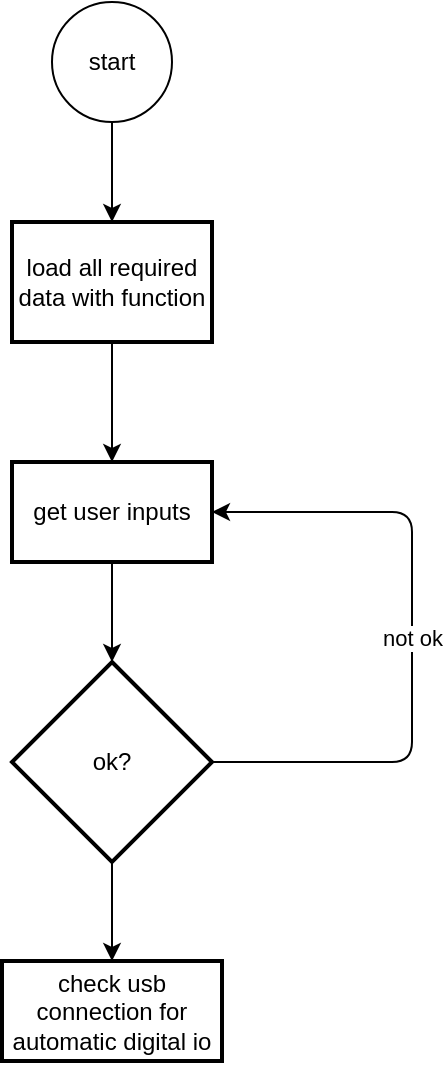 <mxfile version="14.8.1" type="github">
  <diagram id="z8RYeGYIjc0KMRlBRthc" name="Page-1">
    <mxGraphModel dx="1422" dy="882" grid="1" gridSize="10" guides="1" tooltips="1" connect="1" arrows="1" fold="1" page="1" pageScale="1" pageWidth="827" pageHeight="1169" math="0" shadow="0">
      <root>
        <mxCell id="0" />
        <mxCell id="1" parent="0" />
        <mxCell id="ofNI_tSjx9QzNaKV6KWY-3" style="edgeStyle=orthogonalEdgeStyle;orthogonalLoop=1;jettySize=auto;html=1;entryX=0.5;entryY=0;entryDx=0;entryDy=0;" edge="1" parent="1" source="ofNI_tSjx9QzNaKV6KWY-1" target="ofNI_tSjx9QzNaKV6KWY-2">
          <mxGeometry relative="1" as="geometry" />
        </mxCell>
        <mxCell id="ofNI_tSjx9QzNaKV6KWY-1" value="start" style="ellipse;whiteSpace=wrap;html=1;aspect=fixed;" vertex="1" parent="1">
          <mxGeometry x="350" y="80" width="60" height="60" as="geometry" />
        </mxCell>
        <mxCell id="ofNI_tSjx9QzNaKV6KWY-13" style="edgeStyle=orthogonalEdgeStyle;orthogonalLoop=1;jettySize=auto;html=1;entryX=0.5;entryY=0;entryDx=0;entryDy=0;" edge="1" parent="1" source="ofNI_tSjx9QzNaKV6KWY-2" target="ofNI_tSjx9QzNaKV6KWY-10">
          <mxGeometry relative="1" as="geometry" />
        </mxCell>
        <mxCell id="ofNI_tSjx9QzNaKV6KWY-2" value="load all required data with function" style="whiteSpace=wrap;html=1;absoluteArcSize=1;arcSize=14;strokeWidth=2;" vertex="1" parent="1">
          <mxGeometry x="330" y="190" width="100" height="60" as="geometry" />
        </mxCell>
        <mxCell id="ofNI_tSjx9QzNaKV6KWY-15" style="edgeStyle=orthogonalEdgeStyle;orthogonalLoop=1;jettySize=auto;html=1;entryX=0.5;entryY=0;entryDx=0;entryDy=0;entryPerimeter=0;" edge="1" parent="1" source="ofNI_tSjx9QzNaKV6KWY-10" target="ofNI_tSjx9QzNaKV6KWY-14">
          <mxGeometry relative="1" as="geometry" />
        </mxCell>
        <mxCell id="ofNI_tSjx9QzNaKV6KWY-10" value="get user inputs" style="whiteSpace=wrap;html=1;absoluteArcSize=1;arcSize=14;strokeWidth=2;" vertex="1" parent="1">
          <mxGeometry x="330" y="310" width="100" height="50" as="geometry" />
        </mxCell>
        <mxCell id="ofNI_tSjx9QzNaKV6KWY-17" value="not ok" style="edgeStyle=orthogonalEdgeStyle;orthogonalLoop=1;jettySize=auto;html=1;exitX=1;exitY=0.5;exitDx=0;exitDy=0;exitPerimeter=0;entryX=1;entryY=0.5;entryDx=0;entryDy=0;" edge="1" parent="1" source="ofNI_tSjx9QzNaKV6KWY-14" target="ofNI_tSjx9QzNaKV6KWY-10">
          <mxGeometry relative="1" as="geometry">
            <Array as="points">
              <mxPoint x="530" y="460" />
              <mxPoint x="530" y="335" />
            </Array>
          </mxGeometry>
        </mxCell>
        <mxCell id="ofNI_tSjx9QzNaKV6KWY-20" style="edgeStyle=orthogonalEdgeStyle;rounded=0;orthogonalLoop=1;jettySize=auto;html=1;entryX=0.5;entryY=0;entryDx=0;entryDy=0;" edge="1" parent="1" source="ofNI_tSjx9QzNaKV6KWY-14" target="ofNI_tSjx9QzNaKV6KWY-19">
          <mxGeometry relative="1" as="geometry" />
        </mxCell>
        <mxCell id="ofNI_tSjx9QzNaKV6KWY-14" value="ok?" style="strokeWidth=2;html=1;shape=mxgraph.flowchart.decision;whiteSpace=wrap;" vertex="1" parent="1">
          <mxGeometry x="330" y="410" width="100" height="100" as="geometry" />
        </mxCell>
        <mxCell id="ofNI_tSjx9QzNaKV6KWY-19" value="check usb connection for automatic digital io" style="whiteSpace=wrap;html=1;absoluteArcSize=1;arcSize=14;strokeWidth=2;align=center;" vertex="1" parent="1">
          <mxGeometry x="325" y="559.5" width="110" height="50" as="geometry" />
        </mxCell>
      </root>
    </mxGraphModel>
  </diagram>
</mxfile>
